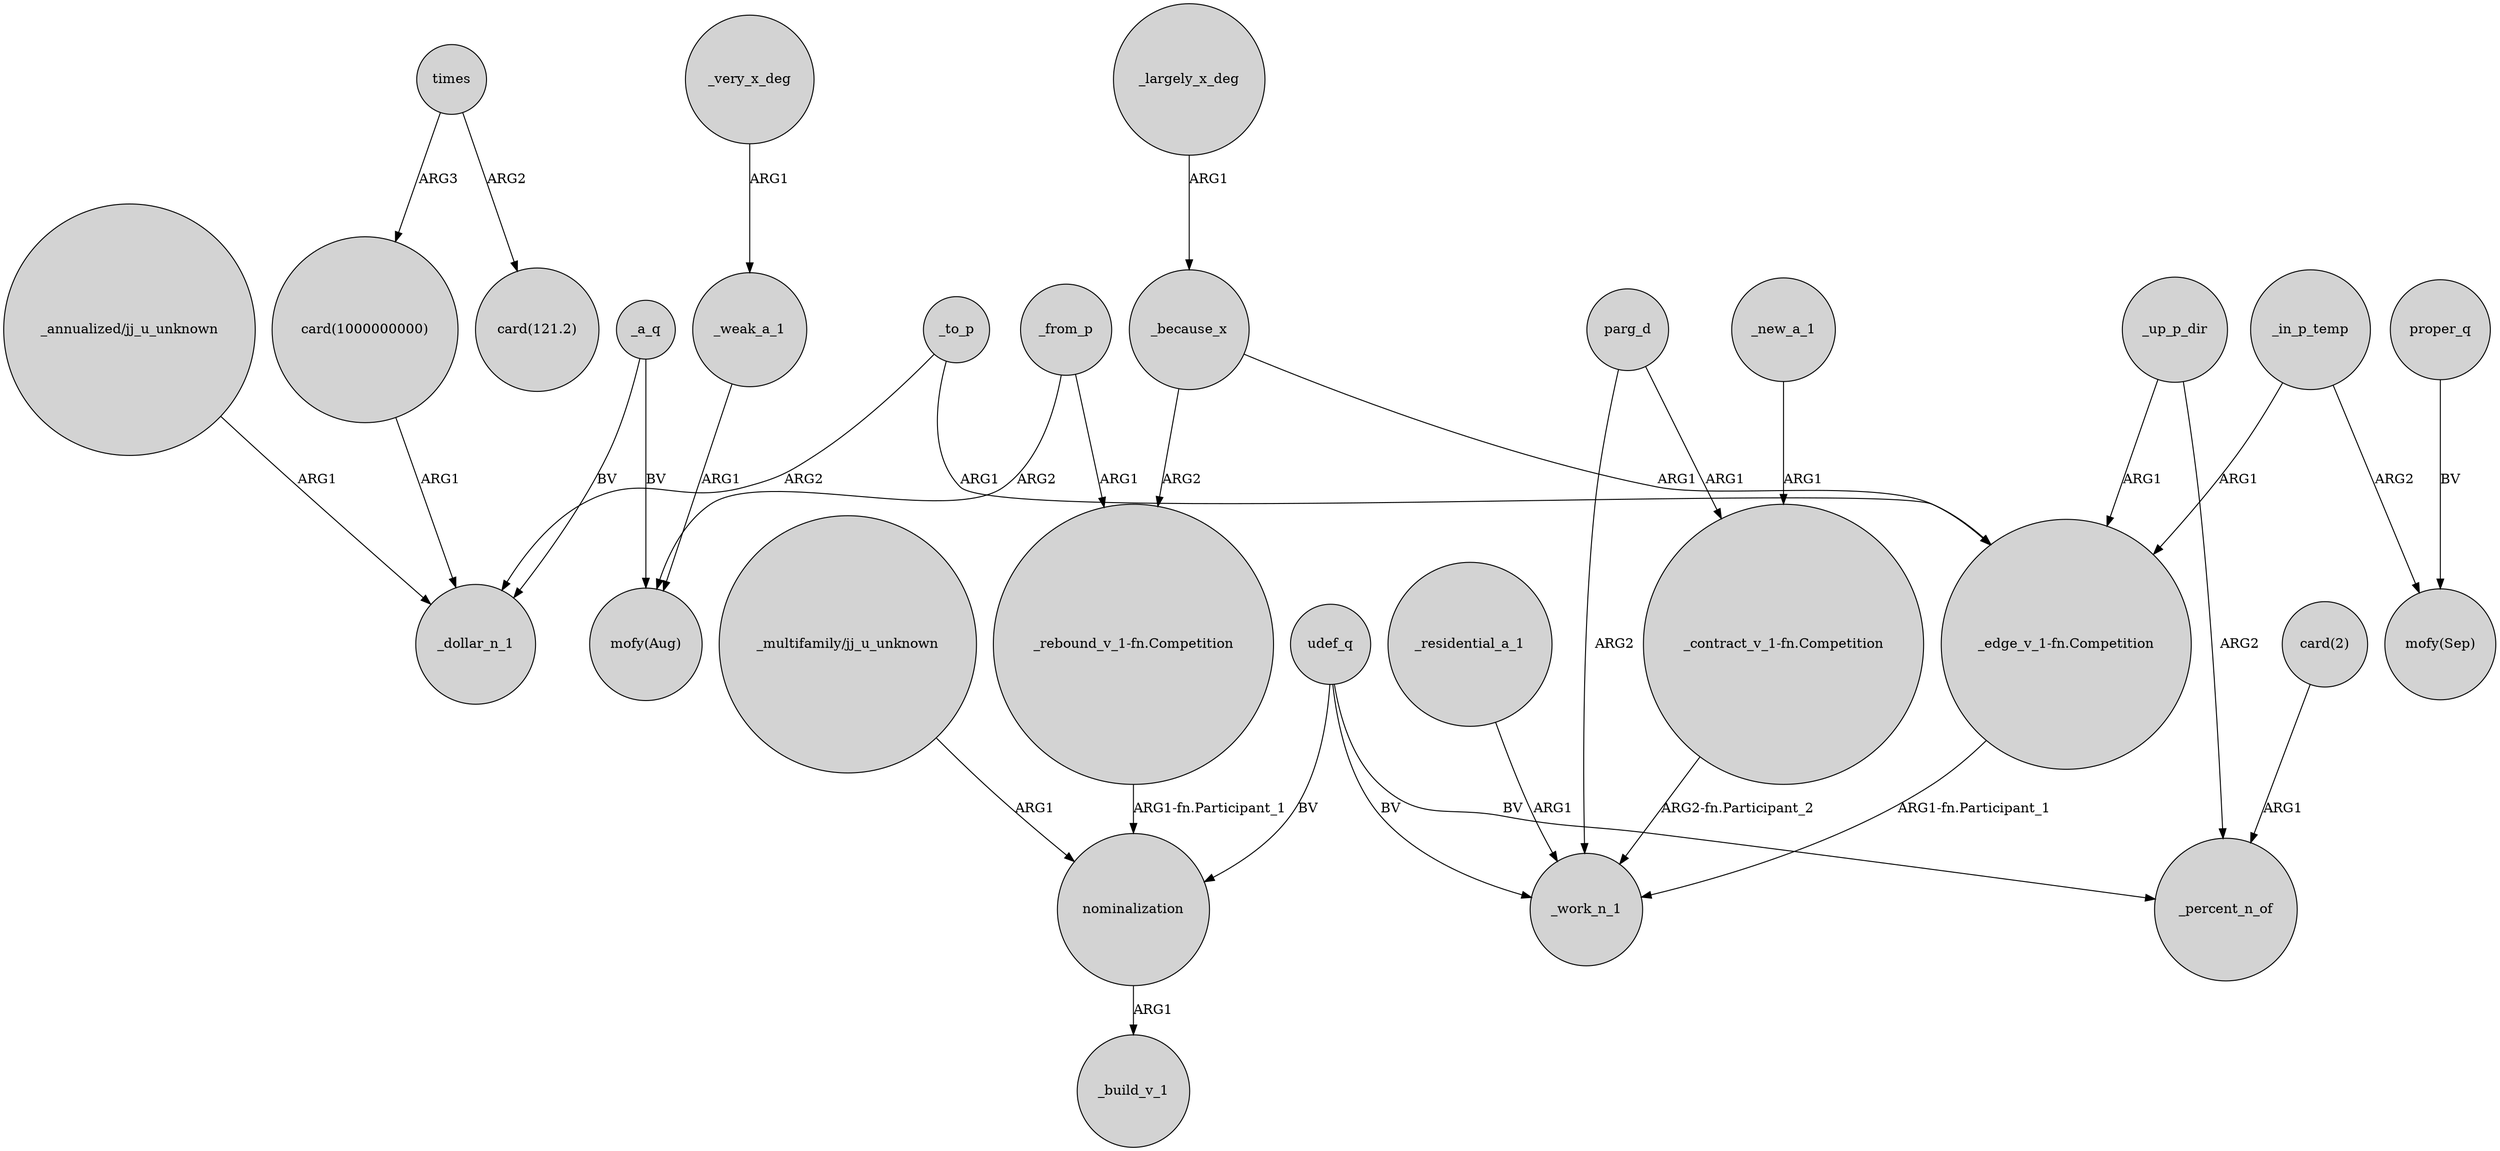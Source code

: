 digraph {
	node [shape=circle style=filled]
	_weak_a_1 -> "mofy(Aug)" [label=ARG1]
	"card(1000000000)" -> _dollar_n_1 [label=ARG1]
	parg_d -> "_contract_v_1-fn.Competition" [label=ARG1]
	times -> "card(121.2)" [label=ARG2]
	_a_q -> _dollar_n_1 [label=BV]
	nominalization -> _build_v_1 [label=ARG1]
	udef_q -> nominalization [label=BV]
	_up_p_dir -> _percent_n_of [label=ARG2]
	udef_q -> _work_n_1 [label=BV]
	_to_p -> _dollar_n_1 [label=ARG2]
	"_annualized/jj_u_unknown" -> _dollar_n_1 [label=ARG1]
	times -> "card(1000000000)" [label=ARG3]
	parg_d -> _work_n_1 [label=ARG2]
	_from_p -> "_rebound_v_1-fn.Competition" [label=ARG1]
	_in_p_temp -> "mofy(Sep)" [label=ARG2]
	udef_q -> _percent_n_of [label=BV]
	_in_p_temp -> "_edge_v_1-fn.Competition" [label=ARG1]
	_to_p -> "_edge_v_1-fn.Competition" [label=ARG1]
	_residential_a_1 -> _work_n_1 [label=ARG1]
	"_contract_v_1-fn.Competition" -> _work_n_1 [label="ARG2-fn.Participant_2"]
	"_rebound_v_1-fn.Competition" -> nominalization [label="ARG1-fn.Participant_1"]
	_very_x_deg -> _weak_a_1 [label=ARG1]
	"card(2)" -> _percent_n_of [label=ARG1]
	proper_q -> "mofy(Sep)" [label=BV]
	_up_p_dir -> "_edge_v_1-fn.Competition" [label=ARG1]
	_new_a_1 -> "_contract_v_1-fn.Competition" [label=ARG1]
	"_multifamily/jj_u_unknown" -> nominalization [label=ARG1]
	_a_q -> "mofy(Aug)" [label=BV]
	_from_p -> "mofy(Aug)" [label=ARG2]
	_because_x -> "_rebound_v_1-fn.Competition" [label=ARG2]
	"_edge_v_1-fn.Competition" -> _work_n_1 [label="ARG1-fn.Participant_1"]
	_largely_x_deg -> _because_x [label=ARG1]
	_because_x -> "_edge_v_1-fn.Competition" [label=ARG1]
}
